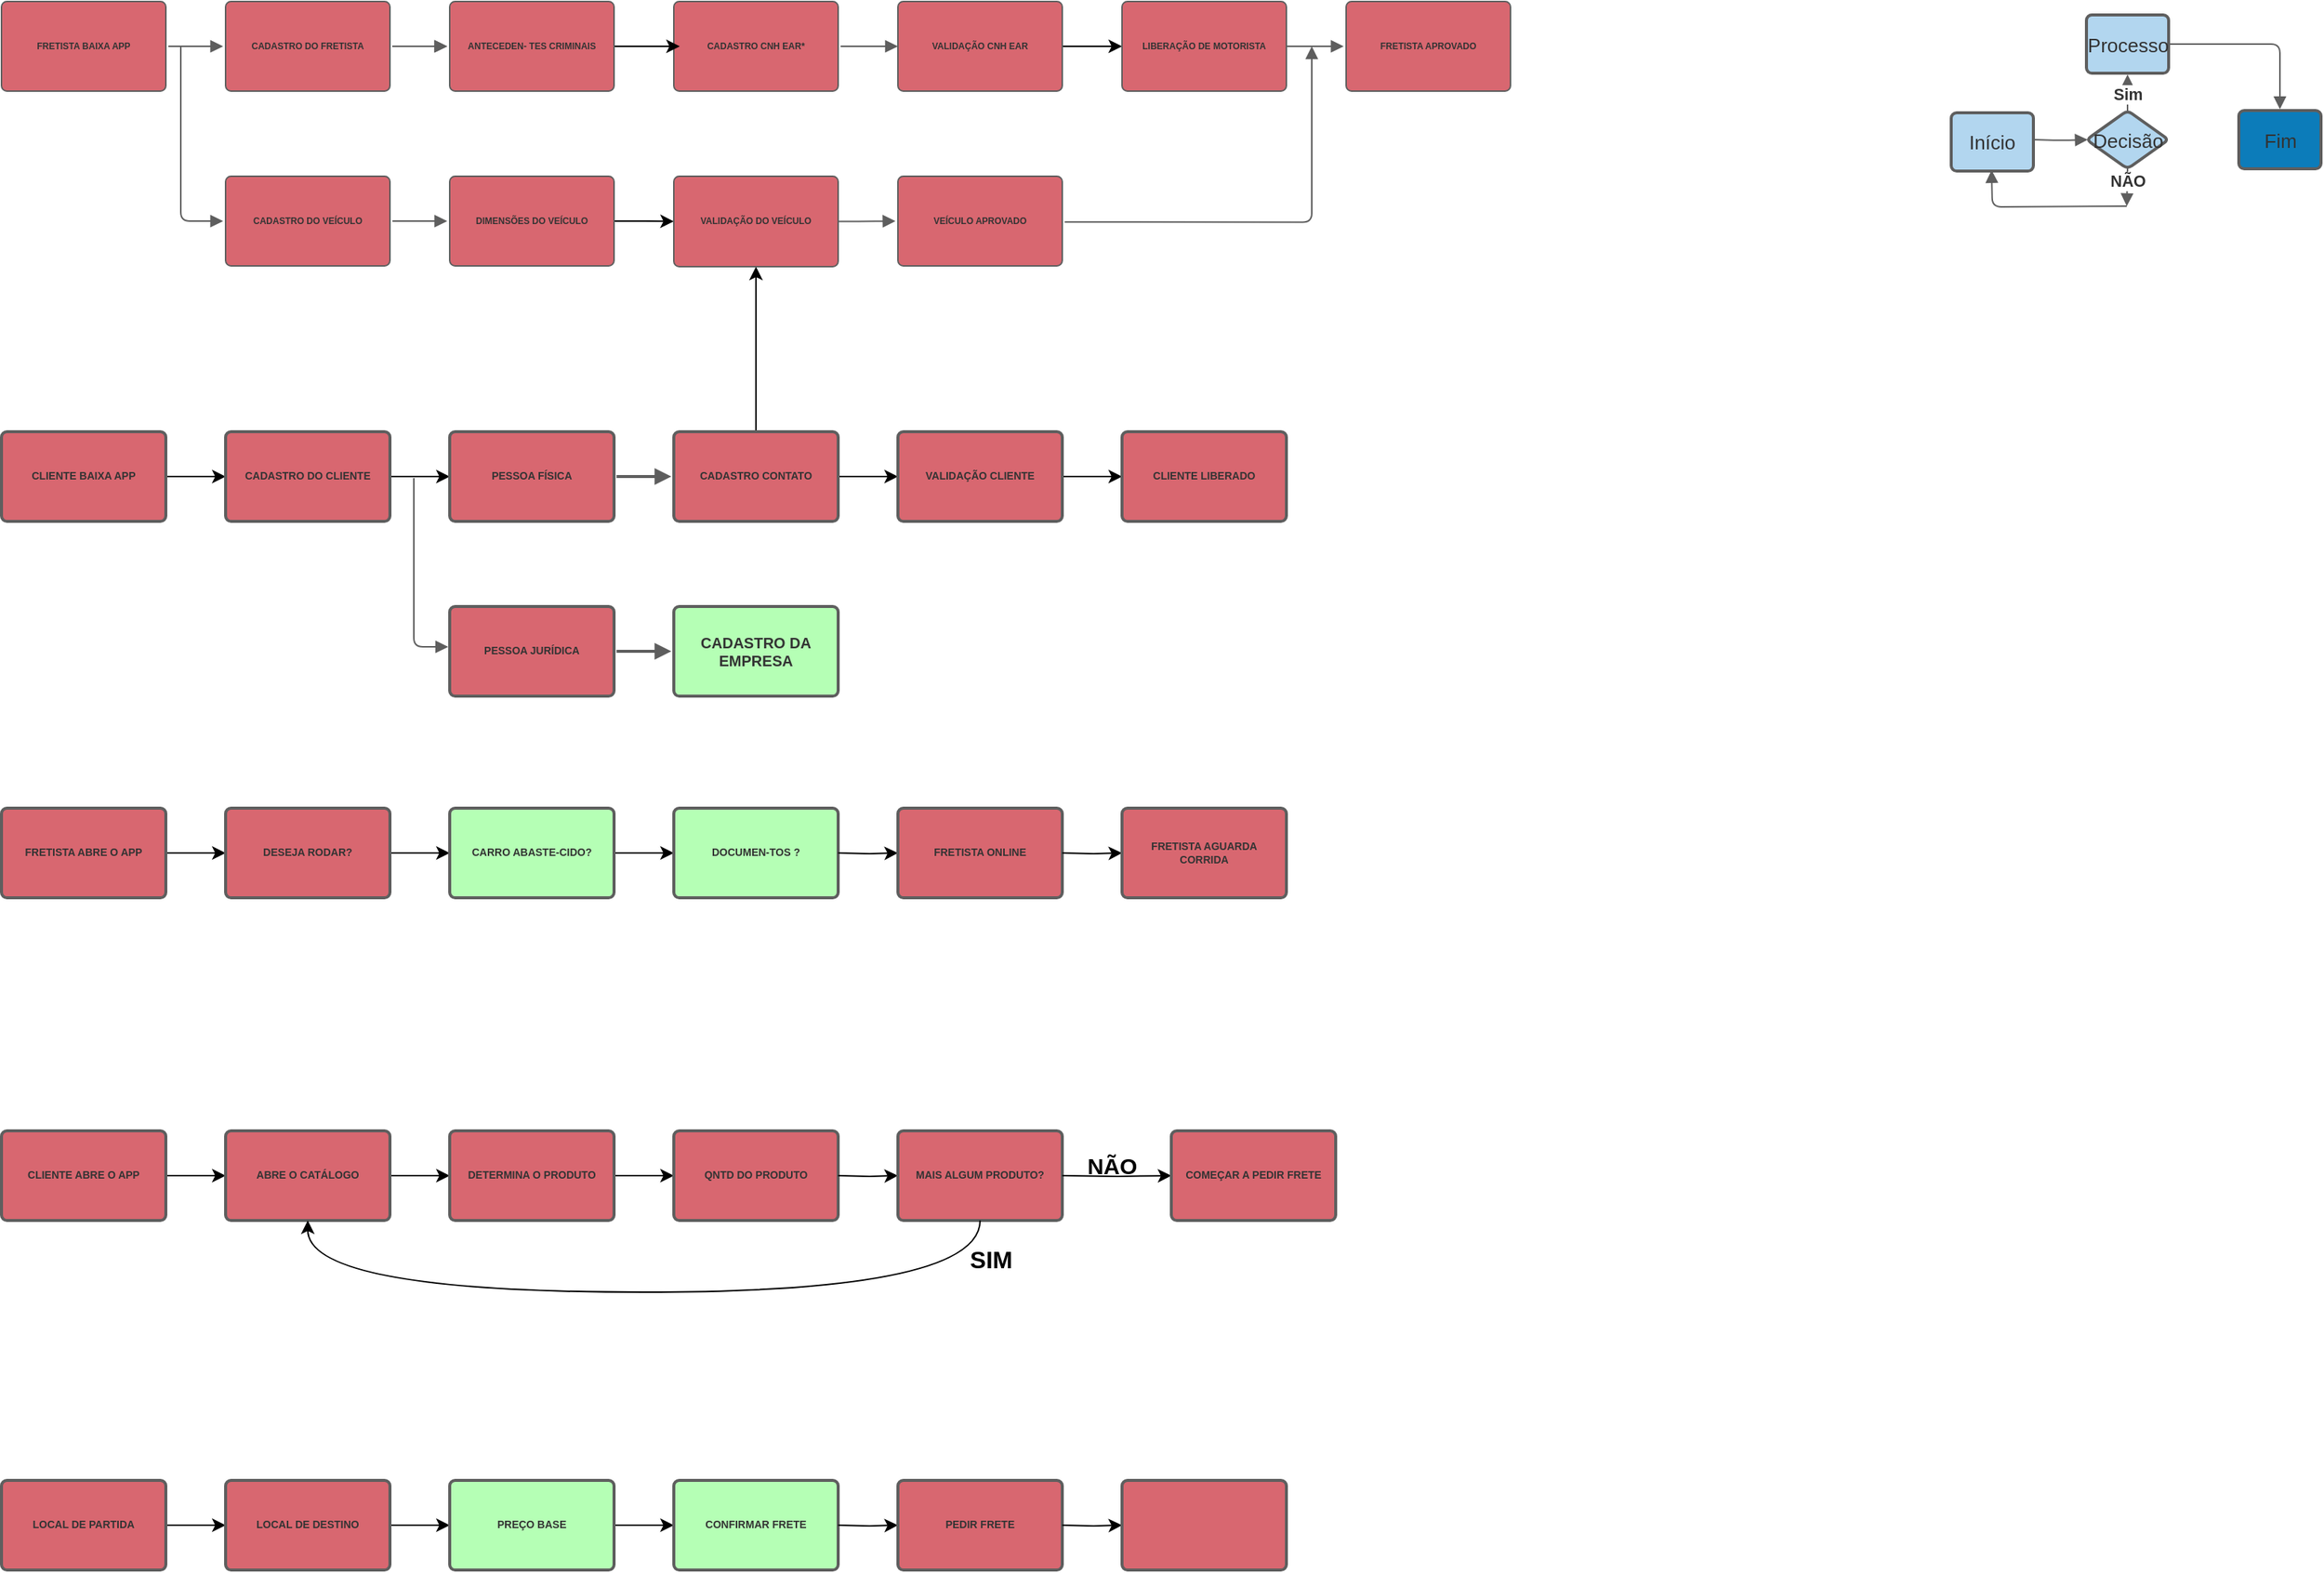 <mxfile version="13.8.8" type="github">
  <diagram id="ZXrqioaMke-Y9P5PgKKp" name="Page-1">
    <mxGraphModel dx="615" dy="1463" grid="1" gridSize="9" guides="1" tooltips="1" connect="1" arrows="1" fold="1" page="1" pageScale="1" pageWidth="850" pageHeight="1100" math="0" shadow="0">
      <root>
        <mxCell id="0" />
        <mxCell id="1" parent="0" />
        <UserObject label="Início" lucidchartObjectId="3y1JagYthgjQ" id="rHKmbyzbA7fJzTo6jydG-2">
          <mxCell style="html=1;whiteSpace=wrap;;whiteSpace=wrap;fontSize=13;fontColor=#333333;spacing=7;strokeColor=#5e5e5e;strokeOpacity=100;fillOpacity=100;rounded=1;absoluteArcSize=1;arcSize=7.2;fillColor=#b2d6ef;strokeWidth=2;" parent="1" vertex="1" zOrder="1">
            <mxGeometry x="1341" y="-969.5" width="55" height="39" as="geometry" />
          </mxCell>
        </UserObject>
        <UserObject label="Fim" lucidchartObjectId="Pz1Jr6ghEXmA" id="rHKmbyzbA7fJzTo6jydG-3">
          <mxCell style="html=1;whiteSpace=wrap;;whiteSpace=wrap;fontSize=13;fontColor=#333333;spacing=7;strokeColor=#5e5e5e;strokeOpacity=100;fillOpacity=100;rounded=1;absoluteArcSize=1;arcSize=7.2;fillColor=#0c7cba;strokeWidth=2;" parent="1" vertex="1" zOrder="3">
            <mxGeometry x="1533.5" y="-971" width="55" height="39" as="geometry" />
          </mxCell>
        </UserObject>
        <UserObject label="Decisão" lucidchartObjectId="6a2Jw9Cx3FFG" id="rHKmbyzbA7fJzTo6jydG-4">
          <mxCell style="html=1;whiteSpace=wrap;rhombus;whiteSpace=wrap;fontSize=13;fontColor=#333333;spacing=3;strokeColor=#5e5e5e;strokeOpacity=100;fillOpacity=100;rounded=1;absoluteArcSize=1;arcSize=7.2;fillColor=#b2d6ef;strokeWidth=2;" parent="1" vertex="1" zOrder="6">
            <mxGeometry x="1431.5" y="-971" width="55" height="39" as="geometry" />
          </mxCell>
        </UserObject>
        <UserObject label="Processo" lucidchartObjectId="uc2J8VdgvthG" id="rHKmbyzbA7fJzTo6jydG-5">
          <mxCell style="html=1;whiteSpace=wrap;;whiteSpace=wrap;fontSize=13;fontColor=#333333;spacing=7;strokeColor=#5e5e5e;strokeOpacity=100;fillOpacity=100;rounded=1;absoluteArcSize=1;arcSize=7.2;fillColor=#b2d6ef;strokeWidth=2;" parent="1" vertex="1" zOrder="7">
            <mxGeometry x="1431.5" y="-1035" width="55" height="39" as="geometry" />
          </mxCell>
        </UserObject>
        <UserObject label="" lucidchartObjectId="3c2JvwjXz.9R" id="rHKmbyzbA7fJzTo6jydG-6">
          <mxCell style="html=1;jettySize=18;whiteSpace=wrap;fontSize=11;strokeColor=#5E5E5E;rounded=1;arcSize=12;edgeStyle=orthogonalEdgeStyle;startArrow=none;;endArrow=block;endFill=1;;exitX=1.016;exitY=0.5;exitPerimeter=0;entryX=0.016;entryY=0.5;entryPerimeter=0;" parent="1" target="rHKmbyzbA7fJzTo6jydG-4" edge="1">
            <mxGeometry x="536.5" y="-1035" width="100" height="100" as="geometry">
              <Array as="points" />
              <mxPoint x="1396.38" y="-951.5" as="sourcePoint" />
            </mxGeometry>
          </mxCell>
        </UserObject>
        <UserObject label="" lucidchartObjectId="qe2Jr5rrO64W" id="rHKmbyzbA7fJzTo6jydG-7">
          <mxCell style="html=1;jettySize=18;whiteSpace=wrap;fontSize=11;strokeColor=#5E5E5E;rounded=1;arcSize=12;edgeStyle=orthogonalEdgeStyle;startArrow=none;;endArrow=block;endFill=1;;exitX=1.016;exitY=0.5;exitPerimeter=0;entryX=0.5;entryY=-0.023;entryPerimeter=0;" parent="1" source="rHKmbyzbA7fJzTo6jydG-5" target="rHKmbyzbA7fJzTo6jydG-3" edge="1">
            <mxGeometry x="536.5" y="-1035" width="100" height="100" as="geometry">
              <Array as="points" />
            </mxGeometry>
          </mxCell>
        </UserObject>
        <UserObject label="" lucidchartObjectId="5e2JItHJWnhz" id="rHKmbyzbA7fJzTo6jydG-8">
          <mxCell style="html=1;jettySize=18;whiteSpace=wrap;fontSize=10;fontColor=#333333;fontStyle=1;strokeColor=#5E5E5E;rounded=1;arcSize=12;edgeStyle=orthogonalEdgeStyle;startArrow=none;;endArrow=block;endFill=1;;exitX=0.5;exitY=0.009;exitPerimeter=0;entryX=0.5;entryY=1.023;entryPerimeter=0;" parent="1" source="rHKmbyzbA7fJzTo6jydG-4" target="rHKmbyzbA7fJzTo6jydG-5" edge="1">
            <mxGeometry x="536.5" y="-1035" width="100" height="100" as="geometry">
              <Array as="points" />
            </mxGeometry>
          </mxCell>
        </UserObject>
        <mxCell id="rHKmbyzbA7fJzTo6jydG-9" value="Sim" style="text;html=1;resizable=0;labelBackgroundColor=#ffffff;align=center;verticalAlign=middle;fontStyle=1;fontColor=#333333;;fontSize=10.667;" parent="rHKmbyzbA7fJzTo6jydG-8" vertex="1">
          <mxGeometry relative="1" as="geometry" />
        </mxCell>
        <UserObject label="" lucidchartObjectId="8e2J8c8t25hN" id="rHKmbyzbA7fJzTo6jydG-10">
          <mxCell style="html=1;jettySize=18;whiteSpace=wrap;fontSize=10;fontColor=#333333;fontStyle=1;strokeColor=#5E5E5E;rounded=1;arcSize=12;edgeStyle=orthogonalEdgeStyle;startArrow=none;;endArrow=block;endFill=1;;exitX=0.5;exitY=0.991;exitPerimeter=0;" parent="1" source="rHKmbyzbA7fJzTo6jydG-4" edge="1">
            <mxGeometry x="536.5" y="-1035" width="100" height="100" as="geometry">
              <Array as="points" />
              <mxPoint x="1458.5" y="-907" as="targetPoint" />
            </mxGeometry>
          </mxCell>
        </UserObject>
        <mxCell id="rHKmbyzbA7fJzTo6jydG-11" value="NÃO" style="text;html=1;resizable=0;labelBackgroundColor=#ffffff;align=center;verticalAlign=middle;fontStyle=1;fontColor=#333333;;fontSize=10.667;" parent="rHKmbyzbA7fJzTo6jydG-10" vertex="1">
          <mxGeometry x="-0.304" relative="1" as="geometry" />
        </mxCell>
        <UserObject label="FRETISTA BAIXA APP" lucidchartObjectId="s.uKQylt4AR4" id="rHKmbyzbA7fJzTo6jydG-12">
          <mxCell style="html=1;whiteSpace=wrap;;whiteSpace=wrap;fontSize=6;fontColor=#333333;fontStyle=1;spacing=7;strokeColor=#5e5e5e;strokeOpacity=100;fillOpacity=72;rounded=1;absoluteArcSize=1;arcSize=7.2;fillColor=#c92d39;strokeWidth=1;spacingLeft=0;glass=0;perimeterSpacing=0;" parent="1" vertex="1" zOrder="16">
            <mxGeometry x="36" y="-1044" width="110" height="60" as="geometry" />
          </mxCell>
        </UserObject>
        <UserObject label="" lucidchartObjectId="H~uKZxMVsytJ" id="rHKmbyzbA7fJzTo6jydG-13">
          <mxCell style="html=1;jettySize=18;whiteSpace=wrap;fontSize=6;strokeColor=#5E5E5E;strokeWidth=1;rounded=1;arcSize=12;edgeStyle=orthogonalEdgeStyle;startArrow=none;;endArrow=block;endFill=1;;exitX=1.015;exitY=0.5;exitPerimeter=0;entryX=-0.015;entryY=0.5;entryPerimeter=0;spacingLeft=0;" parent="1" source="rHKmbyzbA7fJzTo6jydG-12" target="rHKmbyzbA7fJzTo6jydG-14" edge="1">
            <mxGeometry x="22" y="-1041" width="100" height="100" as="geometry">
              <Array as="points" />
            </mxGeometry>
          </mxCell>
        </UserObject>
        <UserObject label="CADASTRO DO FRETISTA" lucidchartObjectId="O~uKVIkj0mk8" id="rHKmbyzbA7fJzTo6jydG-14">
          <mxCell style="html=1;whiteSpace=wrap;;whiteSpace=wrap;fontSize=6;fontColor=#333333;fontStyle=1;spacing=7;strokeColor=#5e5e5e;strokeOpacity=100;fillOpacity=72;rounded=1;absoluteArcSize=1;arcSize=7.2;fillColor=#c92d39;strokeWidth=1;spacingLeft=0;" parent="1" vertex="1" zOrder="18">
            <mxGeometry x="186" y="-1044" width="110" height="60" as="geometry" />
          </mxCell>
        </UserObject>
        <UserObject label="CADASTRO  CNH EAR*" lucidchartObjectId="navKEohJb9zn" id="rHKmbyzbA7fJzTo6jydG-15">
          <mxCell style="html=1;whiteSpace=wrap;;whiteSpace=wrap;fontSize=6;fontColor=#333333;fontStyle=1;spacing=7;strokeColor=#5e5e5e;strokeOpacity=100;fillOpacity=72;rounded=1;absoluteArcSize=1;arcSize=7.2;fillColor=#c92d39;strokeWidth=1;spacingLeft=0;" parent="1" vertex="1" zOrder="19">
            <mxGeometry x="486" y="-1044" width="110" height="60" as="geometry" />
          </mxCell>
        </UserObject>
        <UserObject label="" lucidchartObjectId="uavKRuDH9f49" id="rHKmbyzbA7fJzTo6jydG-17">
          <mxCell style="html=1;jettySize=18;whiteSpace=wrap;fontSize=6;strokeColor=#5E5E5E;strokeWidth=1;rounded=1;arcSize=12;edgeStyle=orthogonalEdgeStyle;startArrow=none;;endArrow=block;endFill=1;;exitX=1.015;exitY=0.5;exitPerimeter=0;entryX=-0.015;entryY=0.5;entryPerimeter=0;spacingLeft=0;" parent="1" source="rHKmbyzbA7fJzTo6jydG-14" target="rHKmbyzbA7fJzTo6jydG-24" edge="1">
            <mxGeometry x="22" y="-1041" width="100" height="100" as="geometry">
              <Array as="points" />
            </mxGeometry>
          </mxCell>
        </UserObject>
        <UserObject label="" lucidchartObjectId="1evKYmKw-Scp" id="rHKmbyzbA7fJzTo6jydG-18">
          <mxCell style="html=1;jettySize=18;whiteSpace=wrap;fontSize=6;strokeColor=#5E5E5E;strokeWidth=1;rounded=1;arcSize=12;edgeStyle=orthogonalEdgeStyle;startArrow=none;;endArrow=block;endFill=1;;exitX=1.015;exitY=0.5;exitPerimeter=0;entryX=-0.015;entryY=0.5;entryPerimeter=0;spacingLeft=0;" parent="1" source="rHKmbyzbA7fJzTo6jydG-14" target="rHKmbyzbA7fJzTo6jydG-24" edge="1">
            <mxGeometry x="22" y="-1041" width="100" height="100" as="geometry">
              <Array as="points" />
            </mxGeometry>
          </mxCell>
        </UserObject>
        <UserObject label="" lucidchartObjectId="9evK0Tb6jr8o" id="rHKmbyzbA7fJzTo6jydG-19">
          <mxCell style="html=1;jettySize=18;whiteSpace=wrap;fontSize=6;strokeColor=#5E5E5E;strokeWidth=1;rounded=1;arcSize=12;edgeStyle=orthogonalEdgeStyle;startArrow=none;;endArrow=block;endFill=1;;exitX=1.015;exitY=0.5;exitPerimeter=0;spacingLeft=0;" parent="1" source="rHKmbyzbA7fJzTo6jydG-15" target="rHKmbyzbA7fJzTo6jydG-49" edge="1">
            <mxGeometry x="22" y="-1041" width="100" height="100" as="geometry">
              <Array as="points" />
              <mxPoint x="567" y="-1015" as="targetPoint" />
            </mxGeometry>
          </mxCell>
        </UserObject>
        <UserObject label="" lucidchartObjectId="_fvKJu_CuCEC" id="rHKmbyzbA7fJzTo6jydG-22">
          <mxCell style="html=1;jettySize=18;whiteSpace=wrap;fontSize=6;strokeColor=#5E5E5E;strokeWidth=1;rounded=1;arcSize=12;edgeStyle=orthogonalEdgeStyle;startArrow=none;;endArrow=block;endFill=1;;entryX=-0.015;entryY=0.5;entryPerimeter=0;spacingLeft=0;exitX=1;exitY=0.5;exitDx=0;exitDy=0;" parent="1" source="rHKmbyzbA7fJzTo6jydG-21" target="rHKmbyzbA7fJzTo6jydG-23" edge="1">
            <mxGeometry x="22" y="-1041" width="100" height="100" as="geometry">
              <Array as="points" />
              <mxPoint x="891" y="-1014" as="sourcePoint" />
            </mxGeometry>
          </mxCell>
        </UserObject>
        <UserObject label="FRETISTA APROVADO" lucidchartObjectId="egvKg269H9v_" id="rHKmbyzbA7fJzTo6jydG-23">
          <mxCell style="html=1;whiteSpace=wrap;;whiteSpace=wrap;fontSize=6;fontColor=#333333;fontStyle=1;spacing=7;strokeColor=#5e5e5e;strokeOpacity=100;fillOpacity=72;rounded=1;absoluteArcSize=1;arcSize=7.2;fillColor=#c92d39;strokeWidth=1;spacingLeft=0;" parent="1" vertex="1" zOrder="25">
            <mxGeometry x="936" y="-1044" width="110" height="60" as="geometry" />
          </mxCell>
        </UserObject>
        <mxCell id="2FagUGivekg9gJh4EhXs-11" style="edgeStyle=orthogonalEdgeStyle;rounded=0;orthogonalLoop=1;jettySize=auto;html=1;exitX=1;exitY=0.5;exitDx=0;exitDy=0;strokeWidth=1;fontSize=3;" edge="1" parent="1" source="rHKmbyzbA7fJzTo6jydG-24">
          <mxGeometry relative="1" as="geometry">
            <mxPoint x="490" y="-1014" as="targetPoint" />
          </mxGeometry>
        </mxCell>
        <UserObject label="ANTECEDEN- TES CRIMINAIS" lucidchartObjectId="_vvKhey.0Mgs" id="rHKmbyzbA7fJzTo6jydG-24">
          <mxCell style="html=1;whiteSpace=wrap;;whiteSpace=wrap;fontSize=6;fontColor=#333333;fontStyle=1;spacing=7;strokeColor=#5e5e5e;strokeOpacity=100;fillOpacity=72;rounded=1;absoluteArcSize=1;arcSize=7.2;fillColor=#c92d39;strokeWidth=1;spacingLeft=0;" parent="1" vertex="1" zOrder="29">
            <mxGeometry x="336" y="-1044" width="110" height="60" as="geometry" />
          </mxCell>
        </UserObject>
        <UserObject label="CADASTRO DO VEÍCULO" lucidchartObjectId="J3vKeXsbpCR4" id="rHKmbyzbA7fJzTo6jydG-25">
          <mxCell style="html=1;whiteSpace=wrap;;whiteSpace=wrap;fontSize=6;fontColor=#333333;fontStyle=1;spacing=7;strokeColor=#5e5e5e;strokeOpacity=100;fillOpacity=72;rounded=1;absoluteArcSize=1;arcSize=7.2;fillColor=#c92d39;strokeWidth=1;spacingLeft=0;" parent="1" vertex="1" zOrder="30">
            <mxGeometry x="186" y="-927" width="110" height="60" as="geometry" />
          </mxCell>
        </UserObject>
        <mxCell id="2FagUGivekg9gJh4EhXs-21" style="edgeStyle=orthogonalEdgeStyle;rounded=0;orthogonalLoop=1;jettySize=auto;html=1;exitX=1;exitY=0.5;exitDx=0;exitDy=0;entryX=0;entryY=0.5;entryDx=0;entryDy=0;strokeWidth=1;fontSize=3;" edge="1" parent="1" source="rHKmbyzbA7fJzTo6jydG-26" target="rHKmbyzbA7fJzTo6jydG-28">
          <mxGeometry relative="1" as="geometry" />
        </mxCell>
        <UserObject label="DIMENSÕES DO VEÍCULO " lucidchartObjectId="85vKEyoe3eA9" id="rHKmbyzbA7fJzTo6jydG-26">
          <mxCell style="html=1;whiteSpace=wrap;;whiteSpace=wrap;fontSize=6;fontColor=#333333;fontStyle=1;spacing=7;strokeColor=#5e5e5e;strokeOpacity=100;fillOpacity=72;rounded=1;absoluteArcSize=1;arcSize=7.2;fillColor=#c92d39;strokeWidth=1;spacingLeft=0;" parent="1" vertex="1" zOrder="32">
            <mxGeometry x="336" y="-927" width="110" height="60" as="geometry" />
          </mxCell>
        </UserObject>
        <UserObject label="" lucidchartObjectId="x6vKTH67jBZc" id="rHKmbyzbA7fJzTo6jydG-27">
          <mxCell style="html=1;jettySize=18;whiteSpace=wrap;fontSize=6;strokeColor=#5E5E5E;strokeWidth=1;rounded=1;arcSize=12;edgeStyle=orthogonalEdgeStyle;startArrow=none;;endArrow=block;endFill=1;;exitX=1.015;exitY=0.5;exitPerimeter=0;entryX=-0.015;entryY=0.5;entryPerimeter=0;spacingLeft=0;" parent="1" source="rHKmbyzbA7fJzTo6jydG-25" target="rHKmbyzbA7fJzTo6jydG-26" edge="1">
            <mxGeometry x="22" y="-1024" width="100" height="100" as="geometry">
              <Array as="points" />
            </mxGeometry>
          </mxCell>
        </UserObject>
        <UserObject label="" lucidchartObjectId="RkwKlg2rD4S-" id="rHKmbyzbA7fJzTo6jydG-31">
          <mxCell style="html=1;jettySize=18;whiteSpace=wrap;fontSize=6;strokeColor=#5E5E5E;strokeWidth=1;rounded=1;arcSize=12;edgeStyle=orthogonalEdgeStyle;startArrow=none;;endArrow=block;endFill=1;;entryX=-0.015;entryY=0.5;entryPerimeter=0;spacingLeft=0;" parent="1" edge="1" source="rHKmbyzbA7fJzTo6jydG-28">
            <mxGeometry x="22" y="-1024" width="100" height="100" as="geometry">
              <Array as="points" />
              <mxPoint x="381" y="-927" as="sourcePoint" />
              <mxPoint x="634.35" y="-897" as="targetPoint" />
            </mxGeometry>
          </mxCell>
        </UserObject>
        <UserObject label="VEÍCULO APROVADO" lucidchartObjectId="plwK9rW.XIJ7" id="rHKmbyzbA7fJzTo6jydG-32">
          <mxCell style="html=1;whiteSpace=wrap;;whiteSpace=wrap;fontSize=6;fontColor=#333333;fontStyle=1;spacing=7;strokeColor=#5e5e5e;strokeOpacity=100;fillOpacity=72;rounded=1;absoluteArcSize=1;arcSize=7.2;fillColor=#c92d39;strokeWidth=1;spacingLeft=0;" parent="1" vertex="1" zOrder="38">
            <mxGeometry x="636" y="-927" width="110" height="60" as="geometry" />
          </mxCell>
        </UserObject>
        <UserObject label="" lucidchartObjectId="unwKb_blqr~a" id="rHKmbyzbA7fJzTo6jydG-34">
          <mxCell style="html=1;jettySize=18;whiteSpace=wrap;fontSize=6;strokeColor=#5E5E5E;strokeWidth=1;rounded=1;arcSize=12;edgeStyle=orthogonalEdgeStyle;startArrow=none;;endArrow=block;endFill=1;;entryX=-0.015;entryY=0.5;entryPerimeter=0;spacingLeft=0;" parent="1" target="rHKmbyzbA7fJzTo6jydG-25" edge="1">
            <mxGeometry x="22" y="-1041" width="100" height="100" as="geometry">
              <Array as="points">
                <mxPoint x="156" y="-960" />
                <mxPoint x="156" y="-960" />
              </Array>
              <mxPoint x="156" y="-1014" as="sourcePoint" />
            </mxGeometry>
          </mxCell>
        </UserObject>
        <mxCell id="2FagUGivekg9gJh4EhXs-15" style="edgeStyle=orthogonalEdgeStyle;rounded=0;orthogonalLoop=1;jettySize=auto;html=1;exitX=1;exitY=0.5;exitDx=0;exitDy=0;entryX=0;entryY=0.5;entryDx=0;entryDy=0;strokeWidth=1;fontSize=3;fillColor=#C92D39;" edge="1" parent="1" source="rHKmbyzbA7fJzTo6jydG-36" target="rHKmbyzbA7fJzTo6jydG-37">
          <mxGeometry relative="1" as="geometry" />
        </mxCell>
        <UserObject label="CLIENTE BAIXA APP" lucidchartObjectId="qwwKvEui36Ie" id="rHKmbyzbA7fJzTo6jydG-36">
          <mxCell style="html=1;whiteSpace=wrap;;whiteSpace=wrap;fontSize=7;fontColor=#333333;fontStyle=1;spacing=7;strokeColor=#5e5e5e;strokeOpacity=100;fillOpacity=72;rounded=1;absoluteArcSize=1;arcSize=7.2;fillColor=#C92D39;strokeWidth=2;" parent="1" vertex="1" zOrder="42">
            <mxGeometry x="36" y="-756" width="110" height="60" as="geometry" />
          </mxCell>
        </UserObject>
        <mxCell id="2FagUGivekg9gJh4EhXs-31" style="edgeStyle=entityRelationEdgeStyle;rounded=0;orthogonalLoop=1;jettySize=auto;html=1;exitX=1;exitY=0.5;exitDx=0;exitDy=0;entryX=0;entryY=0.5;entryDx=0;entryDy=0;strokeWidth=1;fontSize=3;fillColor=#C92D39;" edge="1" parent="1" source="rHKmbyzbA7fJzTo6jydG-37" target="rHKmbyzbA7fJzTo6jydG-39">
          <mxGeometry relative="1" as="geometry" />
        </mxCell>
        <UserObject label="CADASTRO DO CLIENTE" lucidchartObjectId="_xwKCs6uE0Kd" id="rHKmbyzbA7fJzTo6jydG-37">
          <mxCell style="html=1;whiteSpace=wrap;;whiteSpace=wrap;fontSize=7;fontColor=#333333;fontStyle=1;spacing=7;strokeColor=#5e5e5e;strokeOpacity=100;fillOpacity=72;rounded=1;absoluteArcSize=1;arcSize=7.2;fillColor=#C92D39;strokeWidth=2;" parent="1" vertex="1" zOrder="43">
            <mxGeometry x="186" y="-756" width="110" height="60" as="geometry" />
          </mxCell>
        </UserObject>
        <UserObject label="PESSOA FÍSICA" lucidchartObjectId="wFwKYs23ZUC." id="rHKmbyzbA7fJzTo6jydG-39">
          <mxCell style="html=1;whiteSpace=wrap;;whiteSpace=wrap;fontSize=7;fontColor=#333333;fontStyle=1;spacing=7;strokeColor=#5e5e5e;strokeOpacity=100;fillOpacity=72;rounded=1;absoluteArcSize=1;arcSize=7.2;fillColor=#C92D39;strokeWidth=2;" parent="1" vertex="1" zOrder="45">
            <mxGeometry x="336" y="-756" width="110" height="60" as="geometry" />
          </mxCell>
        </UserObject>
        <UserObject label="PESSOA JURÍDICA" lucidchartObjectId="mGwK18Nxyq3v" id="rHKmbyzbA7fJzTo6jydG-41">
          <mxCell style="html=1;whiteSpace=wrap;;whiteSpace=wrap;fontSize=7;fontColor=#333333;fontStyle=1;spacing=7;strokeColor=#5e5e5e;strokeOpacity=100;fillOpacity=72;rounded=1;absoluteArcSize=1;arcSize=7.2;fillColor=#C92D39;strokeWidth=2;" parent="1" vertex="1" zOrder="47">
            <mxGeometry x="336" y="-639" width="110" height="60" as="geometry" />
          </mxCell>
        </UserObject>
        <UserObject label="CADASTRO DA EMPRESA" lucidchartObjectId="1IwKV0UA8O5d" id="rHKmbyzbA7fJzTo6jydG-43">
          <mxCell style="html=1;whiteSpace=wrap;;whiteSpace=wrap;fontSize=10;fontColor=#333333;fontStyle=1;spacing=7;strokeColor=#5e5e5e;strokeOpacity=100;fillOpacity=72;rounded=1;absoluteArcSize=1;arcSize=7.2;strokeWidth=2;perimeterSpacing=0;fillColor=#99FF99;" parent="1" vertex="1" zOrder="49">
            <mxGeometry x="486" y="-639" width="110" height="60" as="geometry" />
          </mxCell>
        </UserObject>
        <UserObject label="" lucidchartObjectId="1IwKH~U234kT" id="rHKmbyzbA7fJzTo6jydG-44">
          <mxCell style="html=1;jettySize=18;whiteSpace=wrap;fontSize=11;strokeColor=#5E5E5E;strokeWidth=2;rounded=1;arcSize=12;edgeStyle=orthogonalEdgeStyle;startArrow=none;;endArrow=block;endFill=1;;exitX=1.015;exitY=0.5;exitPerimeter=0;entryX=-0.015;entryY=0.5;entryPerimeter=0;fillColor=#C92D39;" parent="1" source="rHKmbyzbA7fJzTo6jydG-41" edge="1">
            <mxGeometry x="13" y="-854" width="100" height="100" as="geometry">
              <Array as="points" />
              <mxPoint x="484.35" y="-609" as="targetPoint" />
            </mxGeometry>
          </mxCell>
        </UserObject>
        <mxCell id="2FagUGivekg9gJh4EhXs-17" style="edgeStyle=orthogonalEdgeStyle;rounded=0;orthogonalLoop=1;jettySize=auto;html=1;exitX=1;exitY=0.5;exitDx=0;exitDy=0;entryX=0;entryY=0.5;entryDx=0;entryDy=0;strokeWidth=1;fontSize=3;fillColor=#C92D39;" edge="1" parent="1" source="rHKmbyzbA7fJzTo6jydG-46" target="rHKmbyzbA7fJzTo6jydG-50">
          <mxGeometry relative="1" as="geometry" />
        </mxCell>
        <mxCell id="2FagUGivekg9gJh4EhXs-58" value="" style="edgeStyle=orthogonalEdgeStyle;curved=1;rounded=0;orthogonalLoop=1;jettySize=auto;html=1;strokeWidth=1;fillColor=#FFFFFF;fontSize=3;" edge="1" parent="1" source="rHKmbyzbA7fJzTo6jydG-46" target="rHKmbyzbA7fJzTo6jydG-28">
          <mxGeometry relative="1" as="geometry" />
        </mxCell>
        <UserObject label="CADASTRO CONTATO" lucidchartObjectId="MMwKKoUnffHt" id="rHKmbyzbA7fJzTo6jydG-46">
          <mxCell style="html=1;whiteSpace=wrap;;whiteSpace=wrap;fontSize=7;fontColor=#333333;fontStyle=1;spacing=7;strokeColor=#5e5e5e;strokeOpacity=100;fillOpacity=72;rounded=1;absoluteArcSize=1;arcSize=7.2;fillColor=#C92D39;strokeWidth=2;" parent="1" vertex="1" zOrder="52">
            <mxGeometry x="486" y="-756" width="110" height="60" as="geometry" />
          </mxCell>
        </UserObject>
        <UserObject label="" lucidchartObjectId="MMwKE6pkbWgI" id="rHKmbyzbA7fJzTo6jydG-47">
          <mxCell style="html=1;jettySize=18;whiteSpace=wrap;fontSize=11;strokeColor=#5E5E5E;strokeWidth=2;rounded=1;arcSize=12;edgeStyle=orthogonalEdgeStyle;startArrow=none;;endArrow=block;endFill=1;;exitX=1.015;exitY=0.5;exitPerimeter=0;entryX=-0.015;entryY=0.5;entryPerimeter=0;fillColor=#C92D39;" parent="1" source="rHKmbyzbA7fJzTo6jydG-39" edge="1">
            <mxGeometry x="13" y="-871" width="100" height="100" as="geometry">
              <Array as="points" />
              <mxPoint x="484.35" y="-726" as="targetPoint" />
            </mxGeometry>
          </mxCell>
        </UserObject>
        <UserObject label="" lucidchartObjectId="hRwK4t-USFdU" id="rHKmbyzbA7fJzTo6jydG-48">
          <mxCell style="html=1;jettySize=18;whiteSpace=wrap;fontSize=11;strokeColor=#5E5E5E;rounded=1;arcSize=12;edgeStyle=orthogonalEdgeStyle;startArrow=none;;endArrow=block;endFill=1;;entryX=0.5;entryY=1.023;entryPerimeter=0;" parent="1" edge="1">
            <mxGeometry x="536.5" y="-1035" width="100" height="100" as="geometry">
              <Array as="points" />
              <mxPoint x="1458.5" y="-907" as="sourcePoint" />
              <mxPoint x="1368" y="-931.103" as="targetPoint" />
            </mxGeometry>
          </mxCell>
        </UserObject>
        <mxCell id="2FagUGivekg9gJh4EhXs-12" style="edgeStyle=orthogonalEdgeStyle;rounded=0;orthogonalLoop=1;jettySize=auto;html=1;exitX=1;exitY=0.5;exitDx=0;exitDy=0;entryX=0;entryY=0.5;entryDx=0;entryDy=0;strokeWidth=1;fontSize=3;" edge="1" parent="1" source="rHKmbyzbA7fJzTo6jydG-49" target="rHKmbyzbA7fJzTo6jydG-21">
          <mxGeometry relative="1" as="geometry" />
        </mxCell>
        <UserObject label="VALIDAÇÃO CNH EAR" lucidchartObjectId="yTwKNZ11kSDv" id="rHKmbyzbA7fJzTo6jydG-49">
          <mxCell style="html=1;whiteSpace=wrap;;whiteSpace=wrap;fontSize=6;fontColor=#333333;fontStyle=1;spacing=7;strokeColor=#5e5e5e;strokeOpacity=100;fillOpacity=72;rounded=1;absoluteArcSize=1;arcSize=7.2;fillColor=#c92d39;strokeWidth=1;spacingLeft=0;" parent="1" vertex="1" zOrder="55">
            <mxGeometry x="636" y="-1044" width="110" height="60" as="geometry" />
          </mxCell>
        </UserObject>
        <mxCell id="2FagUGivekg9gJh4EhXs-18" style="edgeStyle=orthogonalEdgeStyle;rounded=0;orthogonalLoop=1;jettySize=auto;html=1;exitX=1;exitY=0.5;exitDx=0;exitDy=0;entryX=0;entryY=0.5;entryDx=0;entryDy=0;strokeWidth=1;fontSize=3;fillColor=#C92D39;" edge="1" parent="1" source="rHKmbyzbA7fJzTo6jydG-50" target="rHKmbyzbA7fJzTo6jydG-52">
          <mxGeometry relative="1" as="geometry" />
        </mxCell>
        <UserObject label="VALIDAÇÃO CLIENTE " lucidchartObjectId="BZwKjjh-pMPV" id="rHKmbyzbA7fJzTo6jydG-50">
          <mxCell style="html=1;whiteSpace=wrap;;whiteSpace=wrap;fontSize=7;fontColor=#333333;fontStyle=1;spacing=7;strokeColor=#5e5e5e;strokeOpacity=100;fillOpacity=72;rounded=1;absoluteArcSize=1;arcSize=7.2;fillColor=#C92D39;strokeWidth=2;" parent="1" vertex="1" zOrder="56">
            <mxGeometry x="636" y="-756" width="110" height="60" as="geometry" />
          </mxCell>
        </UserObject>
        <UserObject label="CLIENTE LIBERADO" lucidchartObjectId="N0wKYOwpYnif" id="rHKmbyzbA7fJzTo6jydG-52">
          <mxCell style="html=1;whiteSpace=wrap;;whiteSpace=wrap;fontSize=7;fontColor=#333333;fontStyle=1;spacing=7;strokeColor=#5e5e5e;strokeOpacity=100;fillOpacity=72;rounded=1;absoluteArcSize=1;arcSize=7.2;strokeWidth=2;fillColor=#C92D39;" parent="1" vertex="1" zOrder="58">
            <mxGeometry x="786" y="-756" width="110" height="60" as="geometry" />
          </mxCell>
        </UserObject>
        <mxCell id="2FagUGivekg9gJh4EhXs-19" style="edgeStyle=orthogonalEdgeStyle;rounded=0;orthogonalLoop=1;jettySize=auto;html=1;exitX=1;exitY=0.5;exitDx=0;exitDy=0;entryX=0;entryY=0.5;entryDx=0;entryDy=0;strokeWidth=1;fontSize=3;fillColor=#C92D39;" edge="1" parent="1" source="rHKmbyzbA7fJzTo6jydG-54" target="rHKmbyzbA7fJzTo6jydG-56">
          <mxGeometry relative="1" as="geometry" />
        </mxCell>
        <UserObject label="FRETISTA ABRE O APP" lucidchartObjectId="d~wKO_Ew.pH2" id="rHKmbyzbA7fJzTo6jydG-54">
          <mxCell style="html=1;whiteSpace=wrap;;whiteSpace=wrap;fontSize=7;fontColor=#333333;fontStyle=1;spacing=7;strokeColor=#5e5e5e;strokeOpacity=100;fillOpacity=72;rounded=1;absoluteArcSize=1;arcSize=7.2;fillColor=#C92D39;strokeWidth=2;" parent="1" vertex="1" zOrder="61">
            <mxGeometry x="36" y="-504" width="110" height="60" as="geometry" />
          </mxCell>
        </UserObject>
        <mxCell id="2FagUGivekg9gJh4EhXs-30" style="edgeStyle=orthogonalEdgeStyle;rounded=0;orthogonalLoop=1;jettySize=auto;html=1;exitX=1;exitY=0.5;exitDx=0;exitDy=0;entryX=0;entryY=0.5;entryDx=0;entryDy=0;strokeWidth=1;fontSize=3;fillColor=#C92D39;" edge="1" parent="1" source="rHKmbyzbA7fJzTo6jydG-56" target="2FagUGivekg9gJh4EhXs-27">
          <mxGeometry relative="1" as="geometry" />
        </mxCell>
        <UserObject label="DESEJA RODAR?" lucidchartObjectId="5~wK7thumvDX" id="rHKmbyzbA7fJzTo6jydG-56">
          <mxCell style="html=1;whiteSpace=wrap;;whiteSpace=wrap;fontSize=7;fontColor=#333333;fontStyle=1;spacing=7;strokeColor=#5e5e5e;strokeOpacity=100;fillOpacity=72;rounded=1;absoluteArcSize=1;arcSize=7.2;fillColor=#C92D39;strokeWidth=2;" parent="1" vertex="1" zOrder="64">
            <mxGeometry x="186" y="-504" width="110" height="60" as="geometry" />
          </mxCell>
        </UserObject>
        <UserObject label="LIBERAÇÃO DE MOTORISTA" lucidchartObjectId="ifvKUUaz.t~0" id="rHKmbyzbA7fJzTo6jydG-21">
          <mxCell style="html=1;whiteSpace=wrap;;whiteSpace=wrap;fontSize=6;fontColor=#333333;fontStyle=1;spacing=7;strokeColor=#5e5e5e;strokeOpacity=100;fillOpacity=72;rounded=1;absoluteArcSize=1;arcSize=7.2;fillColor=#c92d39;strokeWidth=1;spacingLeft=0;" parent="1" vertex="1" zOrder="23">
            <mxGeometry x="786" y="-1044" width="110" height="60" as="geometry" />
          </mxCell>
        </UserObject>
        <UserObject label="" lucidchartObjectId="xrwK2oMvdTFK" id="2FagUGivekg9gJh4EhXs-3">
          <mxCell style="html=1;jettySize=18;whiteSpace=wrap;fontSize=6;strokeColor=#5E5E5E;strokeWidth=1;rounded=1;arcSize=12;edgeStyle=orthogonalEdgeStyle;startArrow=none;;endArrow=block;endFill=1;;exitX=1.015;exitY=0.511;exitPerimeter=0;spacingLeft=0;" edge="1" parent="1" source="rHKmbyzbA7fJzTo6jydG-32">
            <mxGeometry x="22" y="-1041" width="100" height="100" as="geometry">
              <Array as="points">
                <mxPoint x="913" y="-896" />
              </Array>
              <mxPoint x="913" y="-1014" as="targetPoint" />
              <mxPoint x="636.87" y="-943.538" as="sourcePoint" />
            </mxGeometry>
          </mxCell>
        </UserObject>
        <UserObject label="VALIDAÇÃO DO VEÍCULO" lucidchartObjectId="k7vKkOwz.Rf9" id="rHKmbyzbA7fJzTo6jydG-28">
          <mxCell style="html=1;whiteSpace=wrap;;whiteSpace=wrap;fontSize=6;fontColor=#333333;fontStyle=1;spacing=7;strokeColor=#5e5e5e;strokeOpacity=100;fillOpacity=72;rounded=1;absoluteArcSize=1;arcSize=7.2;fillColor=#c92d39;strokeWidth=1;spacingLeft=0;" parent="1" vertex="1" zOrder="34">
            <mxGeometry x="486" y="-927" width="110" height="60.5" as="geometry" />
          </mxCell>
        </UserObject>
        <UserObject label="" lucidchartObjectId="unwKb_blqr~a" id="2FagUGivekg9gJh4EhXs-22">
          <mxCell style="html=1;jettySize=18;whiteSpace=wrap;fontSize=6;strokeColor=#5E5E5E;strokeWidth=1;rounded=1;arcSize=12;edgeStyle=orthogonalEdgeStyle;startArrow=none;;endArrow=block;endFill=1;;entryX=-0.015;entryY=0.5;entryPerimeter=0;spacingLeft=0;fillColor=#C92D39;" edge="1" parent="1">
            <mxGeometry x="173.65" y="-756" width="100" height="100" as="geometry">
              <Array as="points">
                <mxPoint x="312" y="-612" />
              </Array>
              <mxPoint x="312" y="-725" as="sourcePoint" />
              <mxPoint x="335" y="-612" as="targetPoint" />
            </mxGeometry>
          </mxCell>
        </UserObject>
        <mxCell id="2FagUGivekg9gJh4EhXs-26" style="edgeStyle=orthogonalEdgeStyle;rounded=0;orthogonalLoop=1;jettySize=auto;html=1;exitX=1;exitY=0.5;exitDx=0;exitDy=0;entryX=0;entryY=0.5;entryDx=0;entryDy=0;strokeWidth=1;fontSize=3;fillColor=#C92D39;" edge="1" parent="1" source="2FagUGivekg9gJh4EhXs-27" target="2FagUGivekg9gJh4EhXs-28">
          <mxGeometry relative="1" as="geometry" />
        </mxCell>
        <UserObject label="CARRO ABASTE-CIDO?" lucidchartObjectId="d~wKO_Ew.pH2" id="2FagUGivekg9gJh4EhXs-27">
          <mxCell style="html=1;whiteSpace=wrap;;whiteSpace=wrap;fontSize=7;fontColor=#333333;fontStyle=1;spacing=7;strokeColor=#5e5e5e;strokeOpacity=100;fillOpacity=72;rounded=1;absoluteArcSize=1;arcSize=7.2;fillColor=#99FF99;strokeWidth=2;" vertex="1" zOrder="61" parent="1">
            <mxGeometry x="336" y="-504" width="110" height="60" as="geometry" />
          </mxCell>
        </UserObject>
        <UserObject label="DOCUMEN-TOS ?" lucidchartObjectId="5~wK7thumvDX" id="2FagUGivekg9gJh4EhXs-28">
          <mxCell style="html=1;whiteSpace=wrap;;whiteSpace=wrap;fontSize=7;fontColor=#333333;fontStyle=1;spacing=7;strokeColor=#5e5e5e;strokeOpacity=100;fillOpacity=72;rounded=1;absoluteArcSize=1;arcSize=7.2;fillColor=#99FF99;strokeWidth=2;align=center;" vertex="1" zOrder="64" parent="1">
            <mxGeometry x="486" y="-504" width="110" height="60" as="geometry" />
          </mxCell>
        </UserObject>
        <mxCell id="2FagUGivekg9gJh4EhXs-39" style="edgeStyle=orthogonalEdgeStyle;rounded=0;orthogonalLoop=1;jettySize=auto;html=1;exitX=1;exitY=0.5;exitDx=0;exitDy=0;entryX=0;entryY=0.5;entryDx=0;entryDy=0;strokeWidth=1;fontSize=3;fillColor=#C92D39;" edge="1" parent="1" source="2FagUGivekg9gJh4EhXs-40" target="2FagUGivekg9gJh4EhXs-42">
          <mxGeometry relative="1" as="geometry" />
        </mxCell>
        <UserObject label="CLIENTE ABRE O APP" lucidchartObjectId="d~wKO_Ew.pH2" id="2FagUGivekg9gJh4EhXs-40">
          <mxCell style="html=1;whiteSpace=wrap;;whiteSpace=wrap;fontSize=7;fontColor=#333333;fontStyle=1;spacing=7;strokeColor=#5e5e5e;strokeOpacity=100;fillOpacity=72;rounded=1;absoluteArcSize=1;arcSize=7.2;fillColor=#C92D39;strokeWidth=2;" vertex="1" zOrder="61" parent="1">
            <mxGeometry x="36" y="-288" width="110" height="60" as="geometry" />
          </mxCell>
        </UserObject>
        <mxCell id="2FagUGivekg9gJh4EhXs-41" style="edgeStyle=orthogonalEdgeStyle;rounded=0;orthogonalLoop=1;jettySize=auto;html=1;exitX=1;exitY=0.5;exitDx=0;exitDy=0;entryX=0;entryY=0.5;entryDx=0;entryDy=0;strokeWidth=1;fontSize=3;fillColor=#C92D39;" edge="1" parent="1" source="2FagUGivekg9gJh4EhXs-42" target="2FagUGivekg9gJh4EhXs-44">
          <mxGeometry relative="1" as="geometry" />
        </mxCell>
        <UserObject label="ABRE O CATÁLOGO" lucidchartObjectId="5~wK7thumvDX" id="2FagUGivekg9gJh4EhXs-42">
          <mxCell style="html=1;whiteSpace=wrap;;whiteSpace=wrap;fontSize=7;fontColor=#333333;fontStyle=1;spacing=7;strokeColor=#5e5e5e;strokeOpacity=100;fillOpacity=72;rounded=1;absoluteArcSize=1;arcSize=7.2;fillColor=#C92D39;strokeWidth=2;" vertex="1" zOrder="64" parent="1">
            <mxGeometry x="186" y="-288" width="110" height="60" as="geometry" />
          </mxCell>
        </UserObject>
        <mxCell id="2FagUGivekg9gJh4EhXs-43" style="edgeStyle=orthogonalEdgeStyle;rounded=0;orthogonalLoop=1;jettySize=auto;html=1;exitX=1;exitY=0.5;exitDx=0;exitDy=0;entryX=0;entryY=0.5;entryDx=0;entryDy=0;strokeWidth=1;fontSize=3;fillColor=#C92D39;" edge="1" parent="1" source="2FagUGivekg9gJh4EhXs-44" target="2FagUGivekg9gJh4EhXs-45">
          <mxGeometry relative="1" as="geometry" />
        </mxCell>
        <UserObject label="DETERMINA O PRODUTO" lucidchartObjectId="d~wKO_Ew.pH2" id="2FagUGivekg9gJh4EhXs-44">
          <mxCell style="html=1;whiteSpace=wrap;;whiteSpace=wrap;fontSize=7;fontColor=#333333;fontStyle=1;spacing=7;strokeColor=#5e5e5e;strokeOpacity=100;fillOpacity=72;rounded=1;absoluteArcSize=1;arcSize=7.2;fillColor=#C92D39;strokeWidth=2;" vertex="1" zOrder="61" parent="1">
            <mxGeometry x="336" y="-288" width="110" height="60" as="geometry" />
          </mxCell>
        </UserObject>
        <UserObject label="QNTD DO PRODUTO" lucidchartObjectId="5~wK7thumvDX" id="2FagUGivekg9gJh4EhXs-45">
          <mxCell style="html=1;whiteSpace=wrap;;whiteSpace=wrap;fontSize=7;fontColor=#333333;fontStyle=1;spacing=7;strokeColor=#5e5e5e;strokeOpacity=100;fillOpacity=72;rounded=1;absoluteArcSize=1;arcSize=7.2;fillColor=#C92D39;strokeWidth=2;" vertex="1" zOrder="64" parent="1">
            <mxGeometry x="486" y="-288" width="110" height="60" as="geometry" />
          </mxCell>
        </UserObject>
        <mxCell id="2FagUGivekg9gJh4EhXs-46" style="edgeStyle=orthogonalEdgeStyle;rounded=0;orthogonalLoop=1;jettySize=auto;html=1;exitX=1;exitY=0.5;exitDx=0;exitDy=0;entryX=0;entryY=0.5;entryDx=0;entryDy=0;strokeWidth=1;fontSize=3;fillColor=#C92D39;" edge="1" parent="1" target="2FagUGivekg9gJh4EhXs-48">
          <mxGeometry relative="1" as="geometry">
            <mxPoint x="596" y="-258" as="sourcePoint" />
          </mxGeometry>
        </mxCell>
        <UserObject label="MAIS ALGUM PRODUTO?" lucidchartObjectId="d~wKO_Ew.pH2" id="2FagUGivekg9gJh4EhXs-48">
          <mxCell style="html=1;whiteSpace=wrap;;whiteSpace=wrap;fontSize=7;fontColor=#333333;fontStyle=1;spacing=7;strokeColor=#5e5e5e;strokeOpacity=100;fillOpacity=72;rounded=1;absoluteArcSize=1;arcSize=7.2;fillColor=#C92D39;strokeWidth=2;" vertex="1" zOrder="61" parent="1">
            <mxGeometry x="636" y="-288" width="110" height="60" as="geometry" />
          </mxCell>
        </UserObject>
        <mxCell id="2FagUGivekg9gJh4EhXs-50" value="&lt;b&gt;&lt;font style=&quot;font-size: 16px&quot;&gt;SIM&lt;/font&gt;&lt;/b&gt;" style="text;html=1;align=center;verticalAlign=middle;resizable=0;points=[];autosize=1;fontSize=3;fillColor=#FFFFFF;" vertex="1" parent="1">
          <mxGeometry x="675" y="-207" width="45" height="9" as="geometry" />
        </mxCell>
        <mxCell id="2FagUGivekg9gJh4EhXs-51" value="&lt;b&gt;&lt;span style=&quot;font-size: 15px&quot;&gt;NÃO&lt;/span&gt;&lt;br&gt;&lt;/b&gt;" style="text;html=1;align=center;verticalAlign=middle;resizable=0;points=[];autosize=1;fontSize=3;gradientColor=#ffffff;" vertex="1" parent="1">
          <mxGeometry x="756" y="-270" width="45" height="9" as="geometry" />
        </mxCell>
        <mxCell id="2FagUGivekg9gJh4EhXs-56" style="edgeStyle=orthogonalEdgeStyle;curved=1;rounded=0;orthogonalLoop=1;jettySize=auto;html=1;strokeWidth=1;fillColor=#C92D39;fontSize=3;entryX=0.5;entryY=1;entryDx=0;entryDy=0;exitX=0.5;exitY=1;exitDx=0;exitDy=0;" edge="1" parent="1" source="2FagUGivekg9gJh4EhXs-48" target="2FagUGivekg9gJh4EhXs-42">
          <mxGeometry relative="1" as="geometry">
            <mxPoint x="837" y="-117" as="sourcePoint" />
            <Array as="points">
              <mxPoint x="691" y="-180" />
              <mxPoint x="241" y="-180" />
            </Array>
          </mxGeometry>
        </mxCell>
        <mxCell id="2FagUGivekg9gJh4EhXs-60" style="edgeStyle=orthogonalEdgeStyle;rounded=0;orthogonalLoop=1;jettySize=auto;html=1;exitX=1;exitY=0.5;exitDx=0;exitDy=0;entryX=0;entryY=0.5;entryDx=0;entryDy=0;strokeWidth=1;fontSize=3;fillColor=#C92D39;" edge="1" parent="1" target="2FagUGivekg9gJh4EhXs-61">
          <mxGeometry relative="1" as="geometry">
            <mxPoint x="746" y="-258" as="sourcePoint" />
          </mxGeometry>
        </mxCell>
        <UserObject label="COMEÇAR A PEDIR FRETE" lucidchartObjectId="5~wK7thumvDX" id="2FagUGivekg9gJh4EhXs-61">
          <mxCell style="html=1;whiteSpace=wrap;;whiteSpace=wrap;fontSize=7;fontColor=#333333;fontStyle=1;spacing=7;strokeColor=#5e5e5e;strokeOpacity=100;fillOpacity=72;rounded=1;absoluteArcSize=1;arcSize=7.2;fillColor=#C92D39;strokeWidth=2;" vertex="1" zOrder="64" parent="1">
            <mxGeometry x="819" y="-288" width="110" height="60" as="geometry" />
          </mxCell>
        </UserObject>
        <mxCell id="2FagUGivekg9gJh4EhXs-63" style="edgeStyle=orthogonalEdgeStyle;rounded=0;orthogonalLoop=1;jettySize=auto;html=1;exitX=1;exitY=0.5;exitDx=0;exitDy=0;entryX=0;entryY=0.5;entryDx=0;entryDy=0;strokeWidth=1;fontSize=3;fillColor=#C92D39;" edge="1" parent="1" target="2FagUGivekg9gJh4EhXs-64">
          <mxGeometry relative="1" as="geometry">
            <mxPoint x="596" y="-474" as="sourcePoint" />
          </mxGeometry>
        </mxCell>
        <UserObject label="FRETISTA ONLINE" lucidchartObjectId="5~wK7thumvDX" id="2FagUGivekg9gJh4EhXs-64">
          <mxCell style="html=1;whiteSpace=wrap;;whiteSpace=wrap;fontSize=7;fontColor=#333333;fontStyle=1;spacing=7;strokeColor=#5e5e5e;strokeOpacity=100;fillOpacity=72;rounded=1;absoluteArcSize=1;arcSize=7.2;fillColor=#C92D39;strokeWidth=2;align=center;" vertex="1" zOrder="64" parent="1">
            <mxGeometry x="636" y="-504" width="110" height="60" as="geometry" />
          </mxCell>
        </UserObject>
        <mxCell id="2FagUGivekg9gJh4EhXs-65" style="edgeStyle=orthogonalEdgeStyle;rounded=0;orthogonalLoop=1;jettySize=auto;html=1;exitX=1;exitY=0.5;exitDx=0;exitDy=0;entryX=0;entryY=0.5;entryDx=0;entryDy=0;strokeWidth=1;fontSize=3;fillColor=#C92D39;" edge="1" parent="1" target="2FagUGivekg9gJh4EhXs-66">
          <mxGeometry relative="1" as="geometry">
            <mxPoint x="746" y="-474" as="sourcePoint" />
          </mxGeometry>
        </mxCell>
        <UserObject label="FRETISTA AGUARDA CORRIDA" lucidchartObjectId="5~wK7thumvDX" id="2FagUGivekg9gJh4EhXs-66">
          <mxCell style="html=1;whiteSpace=wrap;;whiteSpace=wrap;fontSize=7;fontColor=#333333;fontStyle=1;spacing=7;strokeColor=#5e5e5e;strokeOpacity=100;fillOpacity=72;rounded=1;absoluteArcSize=1;arcSize=7.2;fillColor=#C92D39;strokeWidth=2;align=center;" vertex="1" zOrder="64" parent="1">
            <mxGeometry x="786" y="-504" width="110" height="60" as="geometry" />
          </mxCell>
        </UserObject>
        <mxCell id="2FagUGivekg9gJh4EhXs-67" style="edgeStyle=orthogonalEdgeStyle;rounded=0;orthogonalLoop=1;jettySize=auto;html=1;exitX=1;exitY=0.5;exitDx=0;exitDy=0;entryX=0;entryY=0.5;entryDx=0;entryDy=0;strokeWidth=1;fontSize=3;fillColor=#C92D39;" edge="1" parent="1" source="2FagUGivekg9gJh4EhXs-68" target="2FagUGivekg9gJh4EhXs-70">
          <mxGeometry relative="1" as="geometry" />
        </mxCell>
        <UserObject label="LOCAL DE PARTIDA" lucidchartObjectId="d~wKO_Ew.pH2" id="2FagUGivekg9gJh4EhXs-68">
          <mxCell style="html=1;whiteSpace=wrap;;whiteSpace=wrap;fontSize=7;fontColor=#333333;fontStyle=1;spacing=7;strokeColor=#5e5e5e;strokeOpacity=100;fillOpacity=72;rounded=1;absoluteArcSize=1;arcSize=7.2;fillColor=#C92D39;strokeWidth=2;" vertex="1" zOrder="61" parent="1">
            <mxGeometry x="36" y="-54" width="110" height="60" as="geometry" />
          </mxCell>
        </UserObject>
        <mxCell id="2FagUGivekg9gJh4EhXs-69" style="edgeStyle=orthogonalEdgeStyle;rounded=0;orthogonalLoop=1;jettySize=auto;html=1;exitX=1;exitY=0.5;exitDx=0;exitDy=0;entryX=0;entryY=0.5;entryDx=0;entryDy=0;strokeWidth=1;fontSize=3;fillColor=#C92D39;" edge="1" parent="1" source="2FagUGivekg9gJh4EhXs-70" target="2FagUGivekg9gJh4EhXs-72">
          <mxGeometry relative="1" as="geometry" />
        </mxCell>
        <UserObject label="LOCAL DE DESTINO" lucidchartObjectId="5~wK7thumvDX" id="2FagUGivekg9gJh4EhXs-70">
          <mxCell style="html=1;whiteSpace=wrap;;whiteSpace=wrap;fontSize=7;fontColor=#333333;fontStyle=1;spacing=7;strokeColor=#5e5e5e;strokeOpacity=100;fillOpacity=72;rounded=1;absoluteArcSize=1;arcSize=7.2;fillColor=#C92D39;strokeWidth=2;" vertex="1" zOrder="64" parent="1">
            <mxGeometry x="186" y="-54" width="110" height="60" as="geometry" />
          </mxCell>
        </UserObject>
        <mxCell id="2FagUGivekg9gJh4EhXs-71" style="edgeStyle=orthogonalEdgeStyle;rounded=0;orthogonalLoop=1;jettySize=auto;html=1;exitX=1;exitY=0.5;exitDx=0;exitDy=0;entryX=0;entryY=0.5;entryDx=0;entryDy=0;strokeWidth=1;fontSize=3;fillColor=#C92D39;" edge="1" parent="1" source="2FagUGivekg9gJh4EhXs-72" target="2FagUGivekg9gJh4EhXs-73">
          <mxGeometry relative="1" as="geometry" />
        </mxCell>
        <UserObject label="PREÇO BASE" lucidchartObjectId="d~wKO_Ew.pH2" id="2FagUGivekg9gJh4EhXs-72">
          <mxCell style="html=1;whiteSpace=wrap;;whiteSpace=wrap;fontSize=7;fontColor=#333333;fontStyle=1;spacing=7;strokeColor=#5e5e5e;strokeOpacity=100;fillOpacity=72;rounded=1;absoluteArcSize=1;arcSize=7.2;fillColor=#99FF99;strokeWidth=2;" vertex="1" zOrder="61" parent="1">
            <mxGeometry x="336" y="-54" width="110" height="60" as="geometry" />
          </mxCell>
        </UserObject>
        <UserObject label="CONFIRMAR FRETE" lucidchartObjectId="5~wK7thumvDX" id="2FagUGivekg9gJh4EhXs-73">
          <mxCell style="html=1;whiteSpace=wrap;;whiteSpace=wrap;fontSize=7;fontColor=#333333;fontStyle=1;spacing=7;strokeColor=#5e5e5e;strokeOpacity=100;fillOpacity=72;rounded=1;absoluteArcSize=1;arcSize=7.2;fillColor=#99FF99;strokeWidth=2;align=center;" vertex="1" zOrder="64" parent="1">
            <mxGeometry x="486" y="-54" width="110" height="60" as="geometry" />
          </mxCell>
        </UserObject>
        <mxCell id="2FagUGivekg9gJh4EhXs-74" style="edgeStyle=orthogonalEdgeStyle;rounded=0;orthogonalLoop=1;jettySize=auto;html=1;exitX=1;exitY=0.5;exitDx=0;exitDy=0;entryX=0;entryY=0.5;entryDx=0;entryDy=0;strokeWidth=1;fontSize=3;fillColor=#C92D39;" edge="1" parent="1" target="2FagUGivekg9gJh4EhXs-75">
          <mxGeometry relative="1" as="geometry">
            <mxPoint x="596" y="-24" as="sourcePoint" />
          </mxGeometry>
        </mxCell>
        <UserObject label="PEDIR FRETE" lucidchartObjectId="5~wK7thumvDX" id="2FagUGivekg9gJh4EhXs-75">
          <mxCell style="html=1;whiteSpace=wrap;;whiteSpace=wrap;fontSize=7;fontColor=#333333;fontStyle=1;spacing=7;strokeColor=#5e5e5e;strokeOpacity=100;fillOpacity=72;rounded=1;absoluteArcSize=1;arcSize=7.2;fillColor=#C92D39;strokeWidth=2;align=center;" vertex="1" zOrder="64" parent="1">
            <mxGeometry x="636" y="-54" width="110" height="60" as="geometry" />
          </mxCell>
        </UserObject>
        <mxCell id="2FagUGivekg9gJh4EhXs-76" style="edgeStyle=orthogonalEdgeStyle;rounded=0;orthogonalLoop=1;jettySize=auto;html=1;exitX=1;exitY=0.5;exitDx=0;exitDy=0;entryX=0;entryY=0.5;entryDx=0;entryDy=0;strokeWidth=1;fontSize=3;fillColor=#C92D39;" edge="1" parent="1" target="2FagUGivekg9gJh4EhXs-77">
          <mxGeometry relative="1" as="geometry">
            <mxPoint x="746.0" y="-24" as="sourcePoint" />
          </mxGeometry>
        </mxCell>
        <UserObject label="" lucidchartObjectId="5~wK7thumvDX" id="2FagUGivekg9gJh4EhXs-77">
          <mxCell style="html=1;whiteSpace=wrap;;whiteSpace=wrap;fontSize=7;fontColor=#333333;fontStyle=1;spacing=7;strokeColor=#5e5e5e;strokeOpacity=100;fillOpacity=72;rounded=1;absoluteArcSize=1;arcSize=7.2;fillColor=#C92D39;strokeWidth=2;align=center;" vertex="1" zOrder="64" parent="1">
            <mxGeometry x="786" y="-54" width="110" height="60" as="geometry" />
          </mxCell>
        </UserObject>
      </root>
    </mxGraphModel>
  </diagram>
</mxfile>
